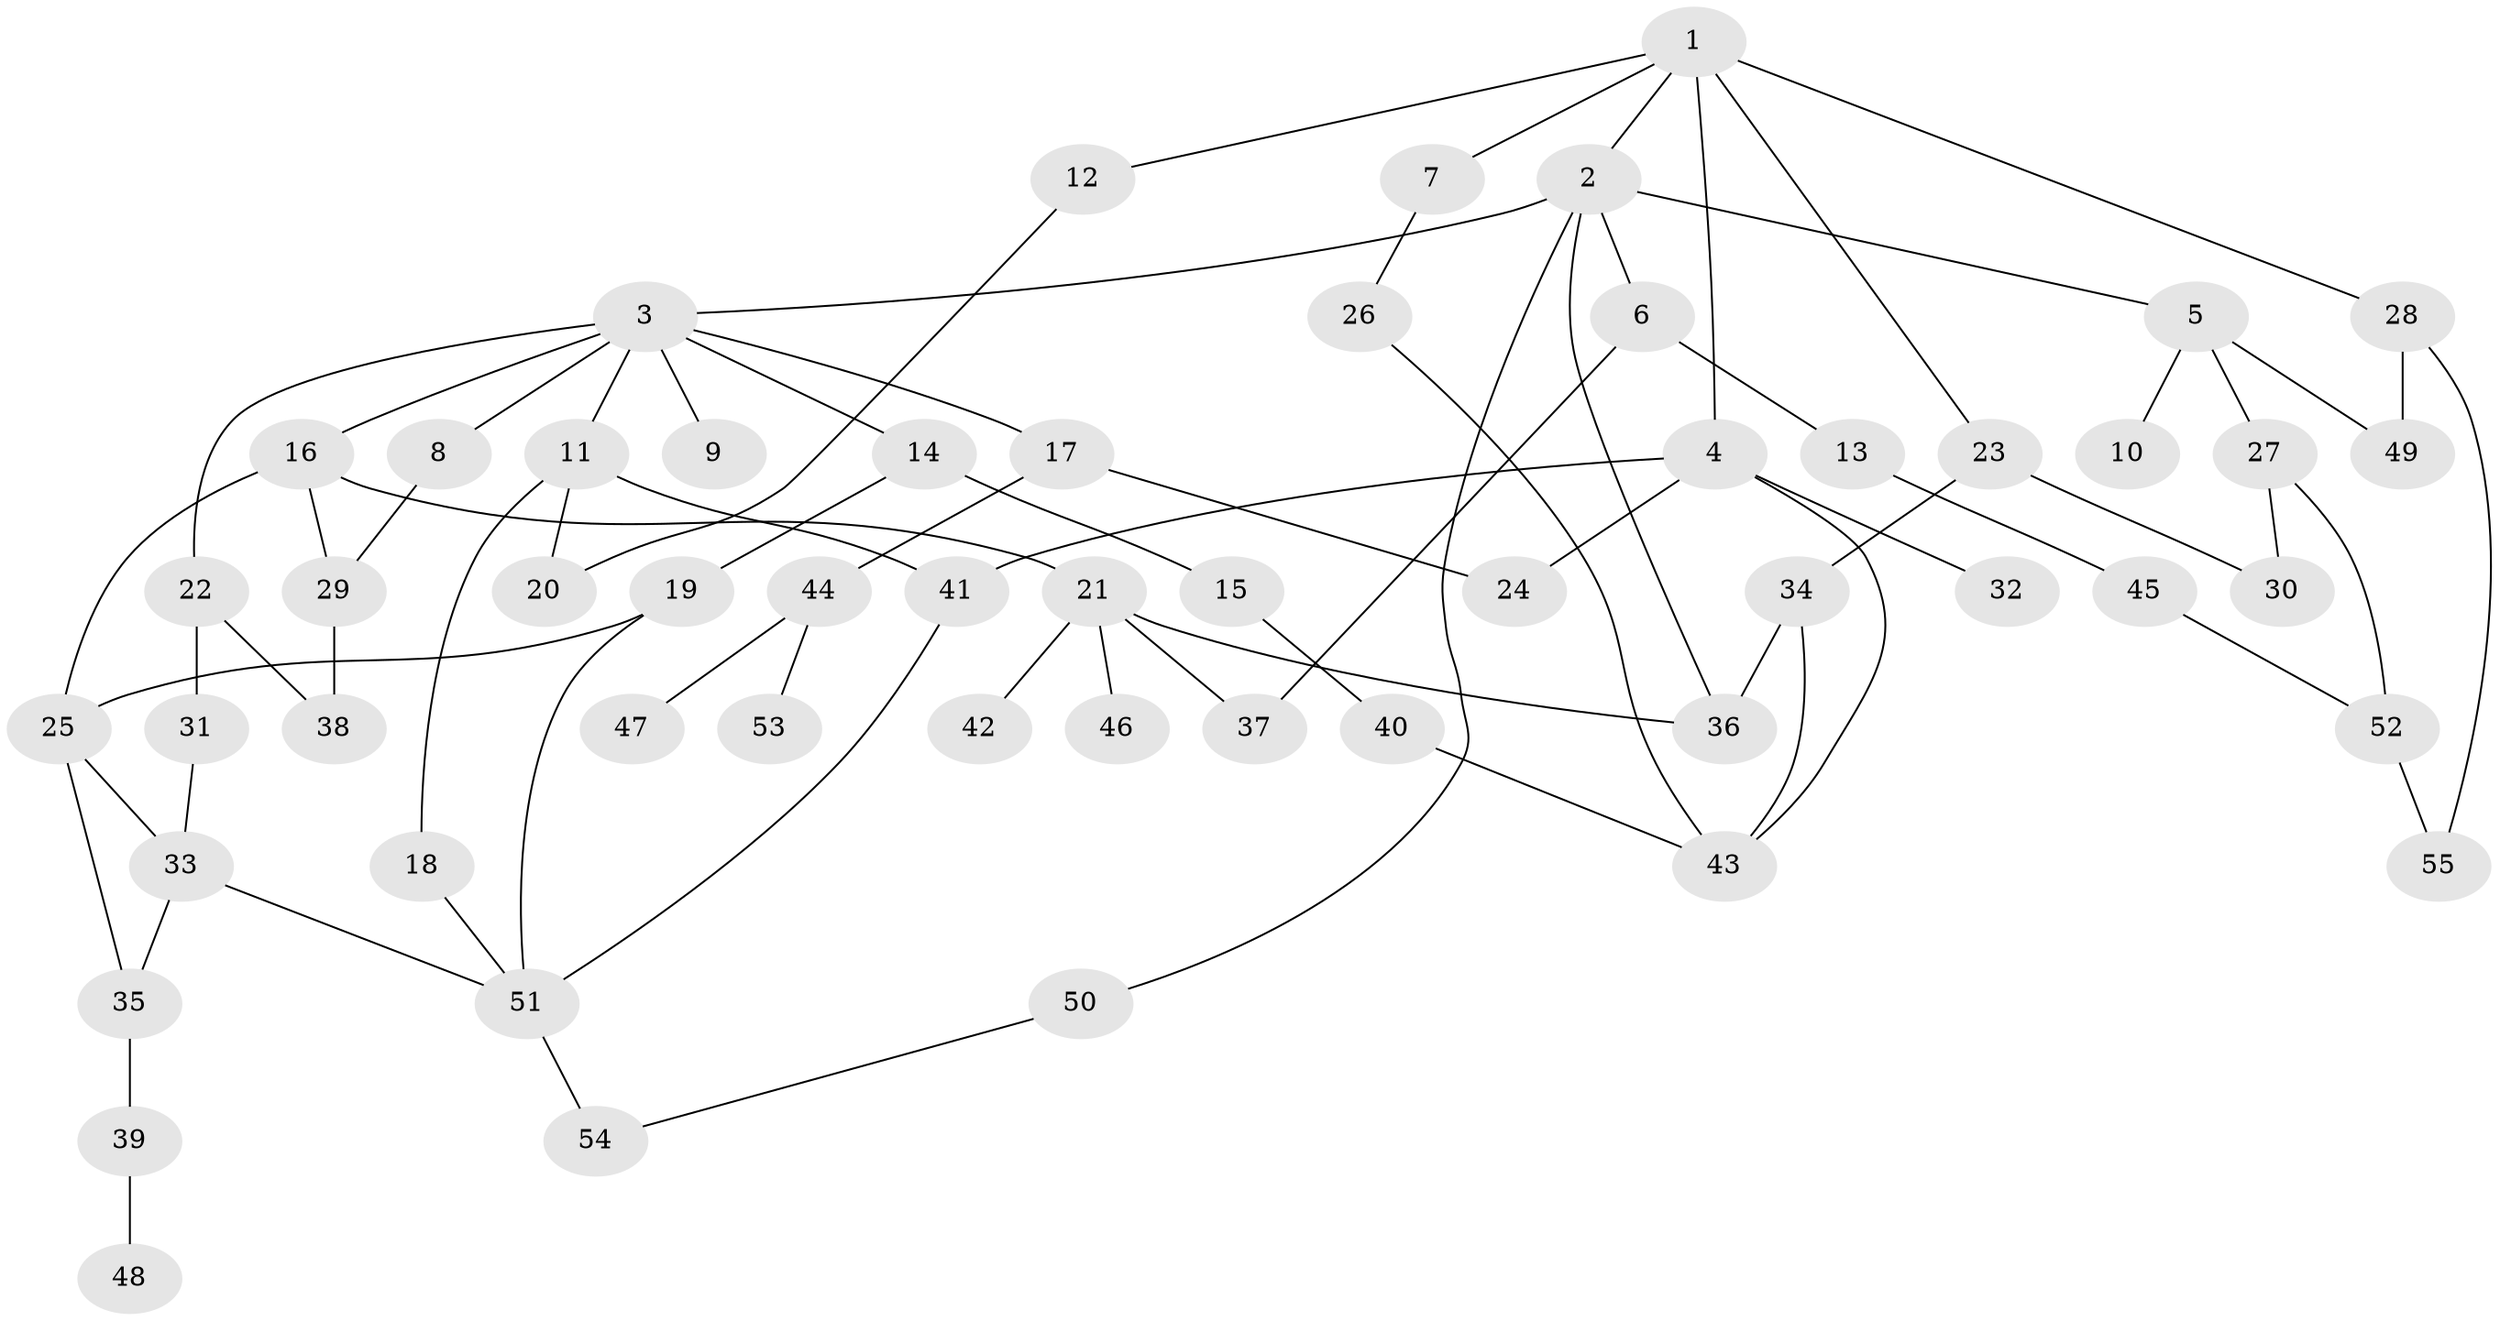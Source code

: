 // coarse degree distribution, {2: 0.39473684210526316, 1: 0.21052631578947367, 6: 0.07894736842105263, 5: 0.02631578947368421, 3: 0.18421052631578946, 10: 0.02631578947368421, 4: 0.07894736842105263}
// Generated by graph-tools (version 1.1) at 2025/46/03/04/25 21:46:11]
// undirected, 55 vertices, 76 edges
graph export_dot {
graph [start="1"]
  node [color=gray90,style=filled];
  1;
  2;
  3;
  4;
  5;
  6;
  7;
  8;
  9;
  10;
  11;
  12;
  13;
  14;
  15;
  16;
  17;
  18;
  19;
  20;
  21;
  22;
  23;
  24;
  25;
  26;
  27;
  28;
  29;
  30;
  31;
  32;
  33;
  34;
  35;
  36;
  37;
  38;
  39;
  40;
  41;
  42;
  43;
  44;
  45;
  46;
  47;
  48;
  49;
  50;
  51;
  52;
  53;
  54;
  55;
  1 -- 2;
  1 -- 4;
  1 -- 7;
  1 -- 12;
  1 -- 23;
  1 -- 28;
  2 -- 3;
  2 -- 5;
  2 -- 6;
  2 -- 36;
  2 -- 50;
  3 -- 8;
  3 -- 9;
  3 -- 11;
  3 -- 14;
  3 -- 16;
  3 -- 17;
  3 -- 22;
  4 -- 24;
  4 -- 32;
  4 -- 41;
  4 -- 43;
  5 -- 10;
  5 -- 27;
  5 -- 49;
  6 -- 13;
  6 -- 37;
  7 -- 26;
  8 -- 29;
  11 -- 18;
  11 -- 41;
  11 -- 20;
  12 -- 20;
  13 -- 45;
  14 -- 15;
  14 -- 19;
  15 -- 40;
  16 -- 21;
  16 -- 25;
  16 -- 29;
  17 -- 44;
  17 -- 24;
  18 -- 51;
  19 -- 25;
  19 -- 51;
  21 -- 42;
  21 -- 46;
  21 -- 37;
  21 -- 36;
  22 -- 31;
  22 -- 38;
  23 -- 30;
  23 -- 34;
  25 -- 33;
  25 -- 35;
  26 -- 43;
  27 -- 52;
  27 -- 30;
  28 -- 55;
  28 -- 49;
  29 -- 38;
  31 -- 33;
  33 -- 51;
  33 -- 35;
  34 -- 43;
  34 -- 36;
  35 -- 39;
  39 -- 48;
  40 -- 43;
  41 -- 51;
  44 -- 47;
  44 -- 53;
  45 -- 52;
  50 -- 54;
  51 -- 54;
  52 -- 55;
}
